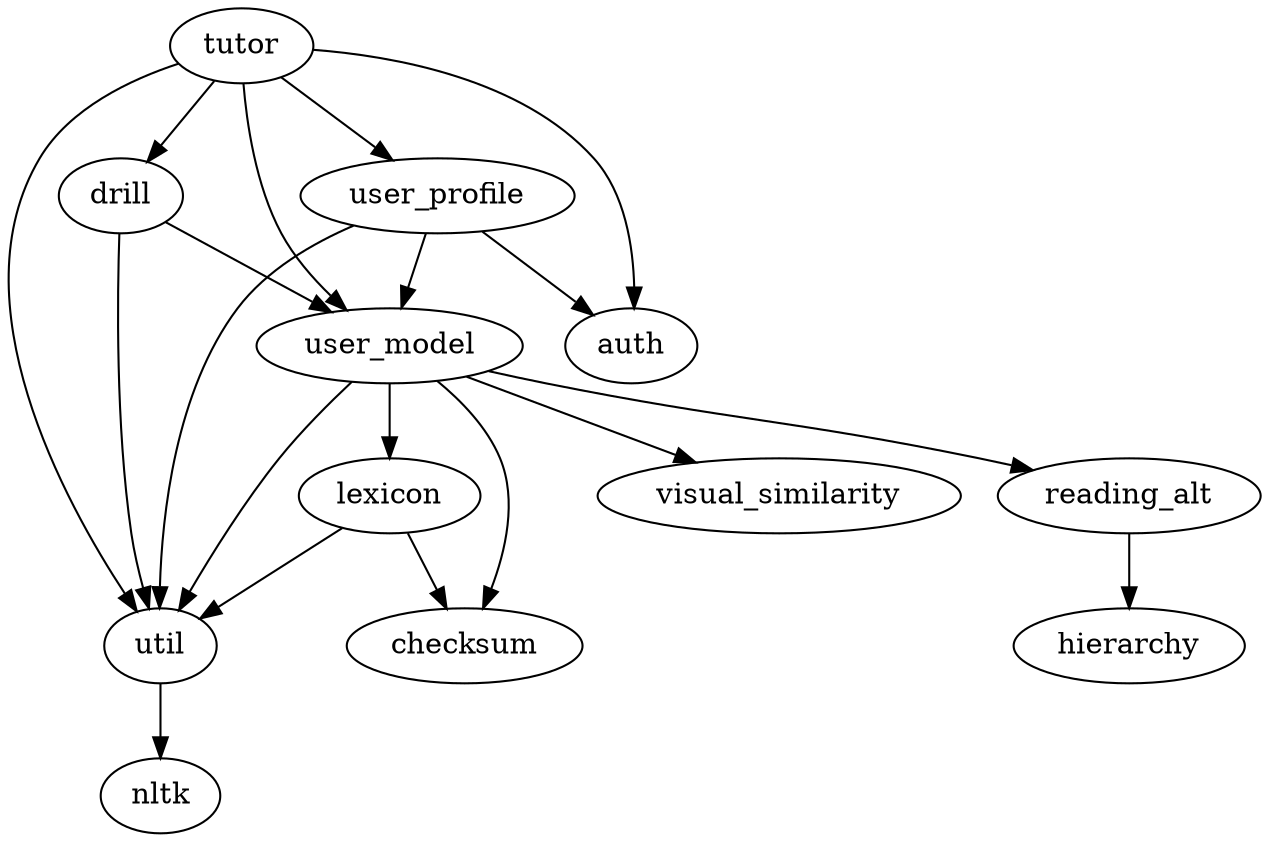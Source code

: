 digraph G
{
    drill -> user_model;
    drill -> util;
    lexicon -> util;
    lexicon -> checksum;
    tutor -> drill;
    tutor -> user_model;
    tutor -> util;
    tutor -> user_profile;
    tutor -> auth;
    util -> nltk;
    user_model -> visual_similarity;
    user_model -> reading_alt;
    user_model -> checksum;
    reading_alt -> hierarchy;
    user_model -> lexicon;
    user_model -> util;
    user_profile -> user_model;
    user_profile -> util;
    user_profile -> auth;
}
